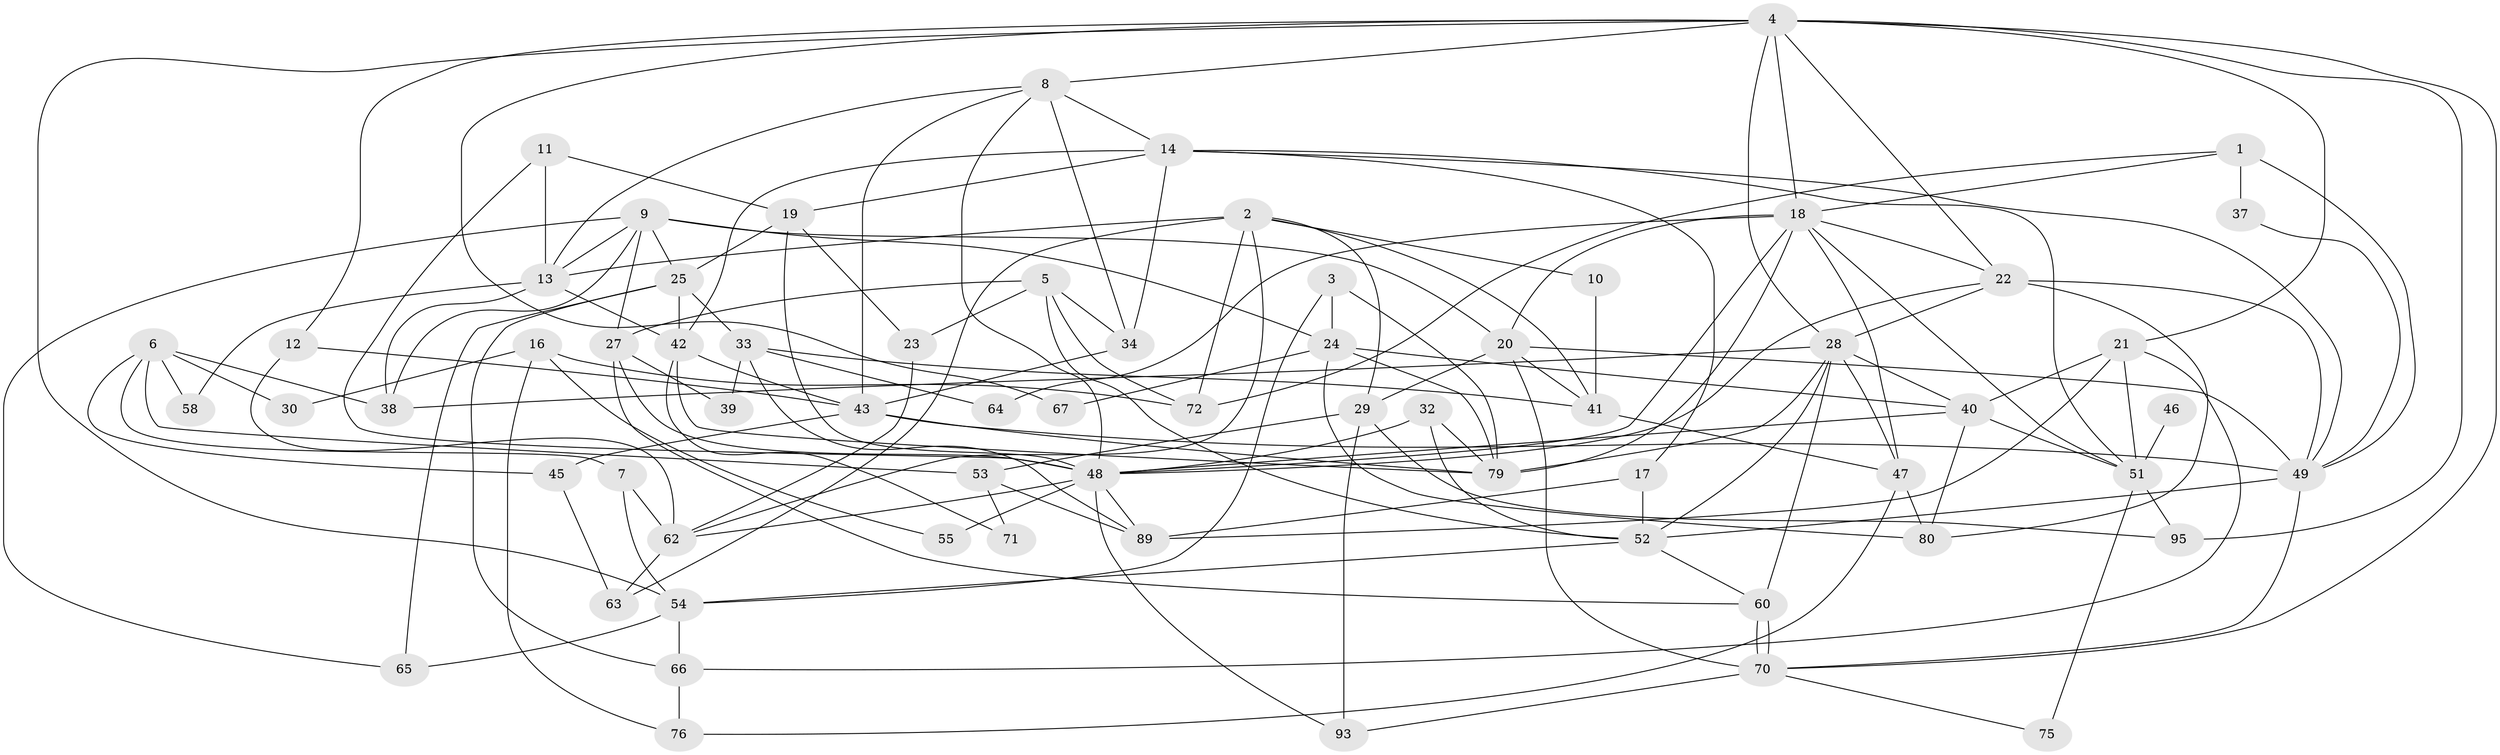 // Generated by graph-tools (version 1.1) at 2025/52/02/27/25 19:52:04]
// undirected, 66 vertices, 156 edges
graph export_dot {
graph [start="1"]
  node [color=gray90,style=filled];
  1;
  2 [super="+78"];
  3;
  4 [super="+69"];
  5 [super="+15"];
  6 [super="+36"];
  7;
  8 [super="+86"];
  9 [super="+87"];
  10;
  11 [super="+59"];
  12;
  13 [super="+84"];
  14 [super="+26"];
  16;
  17;
  18 [super="+81"];
  19 [super="+83"];
  20;
  21 [super="+94"];
  22 [super="+31"];
  23;
  24 [super="+35"];
  25 [super="+74"];
  27;
  28 [super="+88"];
  29 [super="+57"];
  30;
  32;
  33;
  34 [super="+91"];
  37;
  38;
  39;
  40 [super="+44"];
  41;
  42;
  43 [super="+90"];
  45;
  46;
  47 [super="+61"];
  48 [super="+82"];
  49 [super="+50"];
  51 [super="+56"];
  52 [super="+92"];
  53;
  54 [super="+73"];
  55;
  58;
  60;
  62;
  63 [super="+68"];
  64;
  65;
  66;
  67;
  70 [super="+77"];
  71;
  72;
  75;
  76;
  79 [super="+85"];
  80;
  89;
  93;
  95;
  1 -- 18;
  1 -- 37;
  1 -- 72;
  1 -- 49;
  2 -- 72;
  2 -- 29;
  2 -- 41;
  2 -- 10;
  2 -- 62;
  2 -- 13;
  2 -- 63;
  3 -- 24;
  3 -- 79;
  3 -- 54;
  4 -- 12;
  4 -- 21;
  4 -- 67;
  4 -- 18;
  4 -- 8;
  4 -- 95;
  4 -- 28;
  4 -- 70;
  4 -- 22;
  4 -- 54;
  5 -- 34;
  5 -- 23;
  5 -- 72;
  5 -- 52;
  5 -- 27;
  6 -- 7;
  6 -- 30;
  6 -- 53;
  6 -- 38;
  6 -- 58;
  6 -- 45;
  7 -- 62;
  7 -- 54;
  8 -- 34;
  8 -- 43;
  8 -- 14;
  8 -- 48;
  8 -- 13;
  9 -- 25;
  9 -- 13;
  9 -- 65;
  9 -- 20;
  9 -- 38;
  9 -- 24;
  9 -- 27;
  10 -- 41;
  11 -- 48;
  11 -- 13;
  11 -- 19 [weight=2];
  12 -- 62;
  12 -- 43;
  13 -- 42;
  13 -- 58;
  13 -- 38;
  14 -- 34 [weight=2];
  14 -- 42 [weight=2];
  14 -- 49;
  14 -- 17;
  14 -- 51;
  14 -- 19;
  16 -- 76;
  16 -- 72;
  16 -- 30;
  16 -- 55;
  17 -- 89;
  17 -- 52;
  18 -- 22;
  18 -- 64;
  18 -- 48;
  18 -- 51;
  18 -- 20;
  18 -- 79;
  18 -- 47;
  19 -- 25;
  19 -- 48;
  19 -- 23;
  20 -- 49;
  20 -- 41;
  20 -- 29;
  20 -- 70;
  21 -- 40;
  21 -- 89;
  21 -- 66;
  21 -- 51;
  22 -- 48;
  22 -- 80;
  22 -- 49;
  22 -- 28;
  23 -- 62;
  24 -- 40;
  24 -- 79;
  24 -- 67;
  24 -- 80;
  25 -- 66;
  25 -- 33;
  25 -- 65;
  25 -- 42;
  27 -- 60;
  27 -- 39;
  27 -- 48;
  28 -- 52;
  28 -- 40;
  28 -- 79;
  28 -- 38;
  28 -- 60;
  28 -- 47;
  29 -- 95;
  29 -- 53;
  29 -- 93;
  32 -- 79;
  32 -- 48;
  32 -- 52;
  33 -- 41;
  33 -- 39;
  33 -- 64;
  33 -- 89;
  34 -- 43;
  37 -- 49;
  40 -- 80;
  40 -- 51;
  40 -- 48;
  41 -- 47;
  42 -- 71;
  42 -- 79;
  42 -- 43;
  43 -- 49;
  43 -- 45;
  43 -- 79;
  45 -- 63;
  46 -- 51 [weight=2];
  47 -- 80;
  47 -- 76;
  48 -- 55;
  48 -- 62;
  48 -- 89;
  48 -- 93;
  49 -- 52;
  49 -- 70;
  51 -- 75;
  51 -- 95;
  52 -- 54;
  52 -- 60;
  53 -- 89;
  53 -- 71;
  54 -- 65;
  54 -- 66;
  60 -- 70;
  60 -- 70;
  62 -- 63;
  66 -- 76;
  70 -- 93;
  70 -- 75;
}
